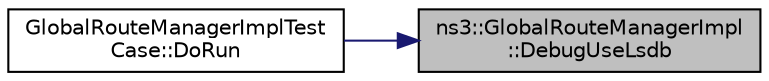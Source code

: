 digraph "ns3::GlobalRouteManagerImpl::DebugUseLsdb"
{
 // LATEX_PDF_SIZE
  edge [fontname="Helvetica",fontsize="10",labelfontname="Helvetica",labelfontsize="10"];
  node [fontname="Helvetica",fontsize="10",shape=record];
  rankdir="RL";
  Node1 [label="ns3::GlobalRouteManagerImpl\l::DebugUseLsdb",height=0.2,width=0.4,color="black", fillcolor="grey75", style="filled", fontcolor="black",tooltip="Debugging routine; allow client code to supply a pre-built LSDB."];
  Node1 -> Node2 [dir="back",color="midnightblue",fontsize="10",style="solid",fontname="Helvetica"];
  Node2 [label="GlobalRouteManagerImplTest\lCase::DoRun",height=0.2,width=0.4,color="black", fillcolor="white", style="filled",URL="$class_global_route_manager_impl_test_case.html#aed56fd8ecbd7ecaa5473b9793d0befc1",tooltip="Implementation to actually run this TestCase."];
}
